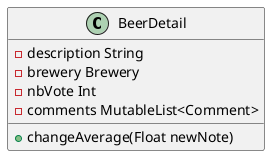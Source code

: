 @startuml
class BeerDetail{
    - description String
    - brewery Brewery
    - nbVote Int
    - comments MutableList<Comment>
    + changeAverage(Float newNote)
}
@enduml
